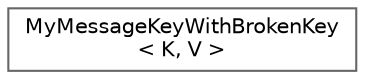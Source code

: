 digraph "类继承关系图"
{
 // LATEX_PDF_SIZE
  bgcolor="transparent";
  edge [fontname=Helvetica,fontsize=10,labelfontname=Helvetica,labelfontsize=10];
  node [fontname=Helvetica,fontsize=10,shape=box,height=0.2,width=0.4];
  rankdir="LR";
  Node0 [id="Node000000",label="MyMessageKeyWithBrokenKey\l\< K, V \>",height=0.2,width=0.4,color="grey40", fillcolor="white", style="filled",URL="$struct_my_message_key_with_broken_key.html",tooltip=" "];
}
